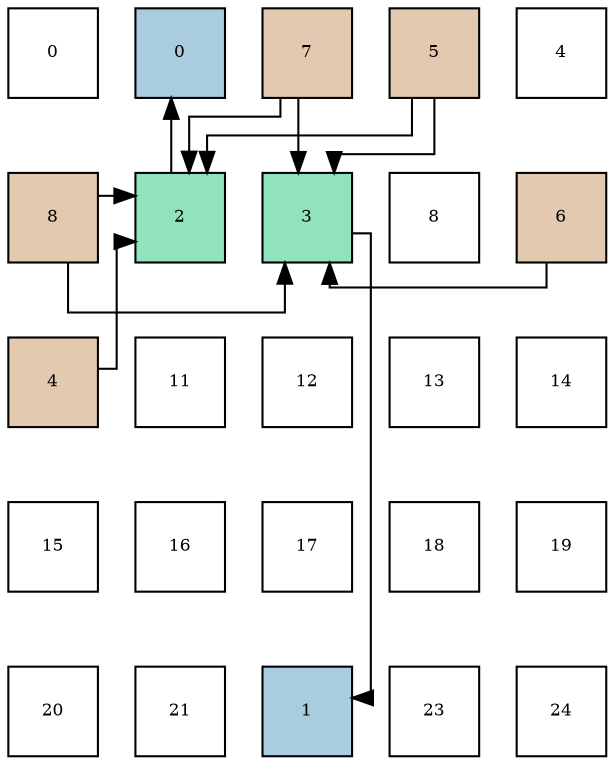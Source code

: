 digraph layout{
 rankdir=TB;
 splines=ortho;
 node [style=filled shape=square fixedsize=true width=0.6];
0[label="0", fontsize=8, fillcolor="#ffffff"];
1[label="0", fontsize=8, fillcolor="#a9ccde"];
2[label="7", fontsize=8, fillcolor="#e3c9af"];
3[label="5", fontsize=8, fillcolor="#e3c9af"];
4[label="4", fontsize=8, fillcolor="#ffffff"];
5[label="8", fontsize=8, fillcolor="#e3c9af"];
6[label="2", fontsize=8, fillcolor="#91e3bb"];
7[label="3", fontsize=8, fillcolor="#91e3bb"];
8[label="8", fontsize=8, fillcolor="#ffffff"];
9[label="6", fontsize=8, fillcolor="#e3c9af"];
10[label="4", fontsize=8, fillcolor="#e3c9af"];
11[label="11", fontsize=8, fillcolor="#ffffff"];
12[label="12", fontsize=8, fillcolor="#ffffff"];
13[label="13", fontsize=8, fillcolor="#ffffff"];
14[label="14", fontsize=8, fillcolor="#ffffff"];
15[label="15", fontsize=8, fillcolor="#ffffff"];
16[label="16", fontsize=8, fillcolor="#ffffff"];
17[label="17", fontsize=8, fillcolor="#ffffff"];
18[label="18", fontsize=8, fillcolor="#ffffff"];
19[label="19", fontsize=8, fillcolor="#ffffff"];
20[label="20", fontsize=8, fillcolor="#ffffff"];
21[label="21", fontsize=8, fillcolor="#ffffff"];
22[label="1", fontsize=8, fillcolor="#a9ccde"];
23[label="23", fontsize=8, fillcolor="#ffffff"];
24[label="24", fontsize=8, fillcolor="#ffffff"];
edge [constraint=false, style=vis];6 -> 1;
7 -> 22;
10 -> 6;
3 -> 6;
3 -> 7;
9 -> 7;
2 -> 6;
2 -> 7;
5 -> 6;
5 -> 7;
edge [constraint=true, style=invis];
0 -> 5 -> 10 -> 15 -> 20;
1 -> 6 -> 11 -> 16 -> 21;
2 -> 7 -> 12 -> 17 -> 22;
3 -> 8 -> 13 -> 18 -> 23;
4 -> 9 -> 14 -> 19 -> 24;
rank = same {0 -> 1 -> 2 -> 3 -> 4};
rank = same {5 -> 6 -> 7 -> 8 -> 9};
rank = same {10 -> 11 -> 12 -> 13 -> 14};
rank = same {15 -> 16 -> 17 -> 18 -> 19};
rank = same {20 -> 21 -> 22 -> 23 -> 24};
}